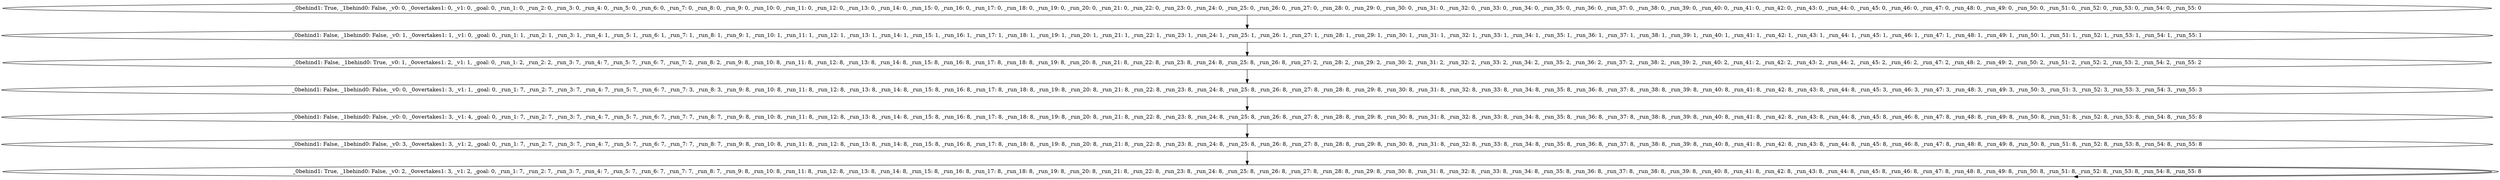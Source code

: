 digraph  {
0 [_0behind1=True, _0overtakes1=0, _1behind0=False, _goal=0, _run_1=0, _run_10=0, _run_11=0, _run_12=0, _run_13=0, _run_14=0, _run_15=0, _run_16=0, _run_17=0, _run_18=0, _run_19=0, _run_2=0, _run_20=0, _run_21=0, _run_22=0, _run_23=0, _run_24=0, _run_25=0, _run_26=0, _run_27=0, _run_28=0, _run_29=0, _run_3=0, _run_30=0, _run_31=0, _run_32=0, _run_33=0, _run_34=0, _run_35=0, _run_36=0, _run_37=0, _run_38=0, _run_39=0, _run_4=0, _run_40=0, _run_41=0, _run_42=0, _run_43=0, _run_44=0, _run_45=0, _run_46=0, _run_47=0, _run_48=0, _run_49=0, _run_5=0, _run_50=0, _run_51=0, _run_52=0, _run_53=0, _run_54=0, _run_55=0, _run_6=0, _run_7=0, _run_8=0, _run_9=0, _v0=0, _v1=0, label="_0behind1: True, _1behind0: False, _v0: 0, _0overtakes1: 0, _v1: 0, _goal: 0, _run_1: 0, _run_2: 0, _run_3: 0, _run_4: 0, _run_5: 0, _run_6: 0, _run_7: 0, _run_8: 0, _run_9: 0, _run_10: 0, _run_11: 0, _run_12: 0, _run_13: 0, _run_14: 0, _run_15: 0, _run_16: 0, _run_17: 0, _run_18: 0, _run_19: 0, _run_20: 0, _run_21: 0, _run_22: 0, _run_23: 0, _run_24: 0, _run_25: 0, _run_26: 0, _run_27: 0, _run_28: 0, _run_29: 0, _run_30: 0, _run_31: 0, _run_32: 0, _run_33: 0, _run_34: 0, _run_35: 0, _run_36: 0, _run_37: 0, _run_38: 0, _run_39: 0, _run_40: 0, _run_41: 0, _run_42: 0, _run_43: 0, _run_44: 0, _run_45: 0, _run_46: 0, _run_47: 0, _run_48: 0, _run_49: 0, _run_50: 0, _run_51: 0, _run_52: 0, _run_53: 0, _run_54: 0, _run_55: 0"];
1 [_0behind1=False, _0overtakes1=1, _1behind0=False, _goal=0, _run_1=1, _run_10=1, _run_11=1, _run_12=1, _run_13=1, _run_14=1, _run_15=1, _run_16=1, _run_17=1, _run_18=1, _run_19=1, _run_2=1, _run_20=1, _run_21=1, _run_22=1, _run_23=1, _run_24=1, _run_25=1, _run_26=1, _run_27=1, _run_28=1, _run_29=1, _run_3=1, _run_30=1, _run_31=1, _run_32=1, _run_33=1, _run_34=1, _run_35=1, _run_36=1, _run_37=1, _run_38=1, _run_39=1, _run_4=1, _run_40=1, _run_41=1, _run_42=1, _run_43=1, _run_44=1, _run_45=1, _run_46=1, _run_47=1, _run_48=1, _run_49=1, _run_5=1, _run_50=1, _run_51=1, _run_52=1, _run_53=1, _run_54=1, _run_55=1, _run_6=1, _run_7=1, _run_8=1, _run_9=1, _v0=1, _v1=0, label="_0behind1: False, _1behind0: False, _v0: 1, _0overtakes1: 1, _v1: 0, _goal: 0, _run_1: 1, _run_2: 1, _run_3: 1, _run_4: 1, _run_5: 1, _run_6: 1, _run_7: 1, _run_8: 1, _run_9: 1, _run_10: 1, _run_11: 1, _run_12: 1, _run_13: 1, _run_14: 1, _run_15: 1, _run_16: 1, _run_17: 1, _run_18: 1, _run_19: 1, _run_20: 1, _run_21: 1, _run_22: 1, _run_23: 1, _run_24: 1, _run_25: 1, _run_26: 1, _run_27: 1, _run_28: 1, _run_29: 1, _run_30: 1, _run_31: 1, _run_32: 1, _run_33: 1, _run_34: 1, _run_35: 1, _run_36: 1, _run_37: 1, _run_38: 1, _run_39: 1, _run_40: 1, _run_41: 1, _run_42: 1, _run_43: 1, _run_44: 1, _run_45: 1, _run_46: 1, _run_47: 1, _run_48: 1, _run_49: 1, _run_50: 1, _run_51: 1, _run_52: 1, _run_53: 1, _run_54: 1, _run_55: 1"];
2 [_0behind1=False, _0overtakes1=2, _1behind0=True, _goal=0, _run_1=2, _run_10=8, _run_11=8, _run_12=8, _run_13=8, _run_14=8, _run_15=8, _run_16=8, _run_17=8, _run_18=8, _run_19=8, _run_2=2, _run_20=8, _run_21=8, _run_22=8, _run_23=8, _run_24=8, _run_25=8, _run_26=8, _run_27=2, _run_28=2, _run_29=2, _run_3=7, _run_30=2, _run_31=2, _run_32=2, _run_33=2, _run_34=2, _run_35=2, _run_36=2, _run_37=2, _run_38=2, _run_39=2, _run_4=7, _run_40=2, _run_41=2, _run_42=2, _run_43=2, _run_44=2, _run_45=2, _run_46=2, _run_47=2, _run_48=2, _run_49=2, _run_5=7, _run_50=2, _run_51=2, _run_52=2, _run_53=2, _run_54=2, _run_55=2, _run_6=7, _run_7=2, _run_8=2, _run_9=8, _v0=1, _v1=1, label="_0behind1: False, _1behind0: True, _v0: 1, _0overtakes1: 2, _v1: 1, _goal: 0, _run_1: 2, _run_2: 2, _run_3: 7, _run_4: 7, _run_5: 7, _run_6: 7, _run_7: 2, _run_8: 2, _run_9: 8, _run_10: 8, _run_11: 8, _run_12: 8, _run_13: 8, _run_14: 8, _run_15: 8, _run_16: 8, _run_17: 8, _run_18: 8, _run_19: 8, _run_20: 8, _run_21: 8, _run_22: 8, _run_23: 8, _run_24: 8, _run_25: 8, _run_26: 8, _run_27: 2, _run_28: 2, _run_29: 2, _run_30: 2, _run_31: 2, _run_32: 2, _run_33: 2, _run_34: 2, _run_35: 2, _run_36: 2, _run_37: 2, _run_38: 2, _run_39: 2, _run_40: 2, _run_41: 2, _run_42: 2, _run_43: 2, _run_44: 2, _run_45: 2, _run_46: 2, _run_47: 2, _run_48: 2, _run_49: 2, _run_50: 2, _run_51: 2, _run_52: 2, _run_53: 2, _run_54: 2, _run_55: 2"];
3 [_0behind1=False, _0overtakes1=3, _1behind0=False, _goal=0, _run_1=7, _run_10=8, _run_11=8, _run_12=8, _run_13=8, _run_14=8, _run_15=8, _run_16=8, _run_17=8, _run_18=8, _run_19=8, _run_2=7, _run_20=8, _run_21=8, _run_22=8, _run_23=8, _run_24=8, _run_25=8, _run_26=8, _run_27=8, _run_28=8, _run_29=8, _run_3=7, _run_30=8, _run_31=8, _run_32=8, _run_33=8, _run_34=8, _run_35=8, _run_36=8, _run_37=8, _run_38=8, _run_39=8, _run_4=7, _run_40=8, _run_41=8, _run_42=8, _run_43=8, _run_44=8, _run_45=3, _run_46=3, _run_47=3, _run_48=3, _run_49=3, _run_5=7, _run_50=3, _run_51=3, _run_52=3, _run_53=3, _run_54=3, _run_55=3, _run_6=7, _run_7=3, _run_8=3, _run_9=8, _v0=0, _v1=1, label="_0behind1: False, _1behind0: False, _v0: 0, _0overtakes1: 3, _v1: 1, _goal: 0, _run_1: 7, _run_2: 7, _run_3: 7, _run_4: 7, _run_5: 7, _run_6: 7, _run_7: 3, _run_8: 3, _run_9: 8, _run_10: 8, _run_11: 8, _run_12: 8, _run_13: 8, _run_14: 8, _run_15: 8, _run_16: 8, _run_17: 8, _run_18: 8, _run_19: 8, _run_20: 8, _run_21: 8, _run_22: 8, _run_23: 8, _run_24: 8, _run_25: 8, _run_26: 8, _run_27: 8, _run_28: 8, _run_29: 8, _run_30: 8, _run_31: 8, _run_32: 8, _run_33: 8, _run_34: 8, _run_35: 8, _run_36: 8, _run_37: 8, _run_38: 8, _run_39: 8, _run_40: 8, _run_41: 8, _run_42: 8, _run_43: 8, _run_44: 8, _run_45: 3, _run_46: 3, _run_47: 3, _run_48: 3, _run_49: 3, _run_50: 3, _run_51: 3, _run_52: 3, _run_53: 3, _run_54: 3, _run_55: 3"];
4 [_0behind1=False, _0overtakes1=3, _1behind0=False, _goal=0, _run_1=7, _run_10=8, _run_11=8, _run_12=8, _run_13=8, _run_14=8, _run_15=8, _run_16=8, _run_17=8, _run_18=8, _run_19=8, _run_2=7, _run_20=8, _run_21=8, _run_22=8, _run_23=8, _run_24=8, _run_25=8, _run_26=8, _run_27=8, _run_28=8, _run_29=8, _run_3=7, _run_30=8, _run_31=8, _run_32=8, _run_33=8, _run_34=8, _run_35=8, _run_36=8, _run_37=8, _run_38=8, _run_39=8, _run_4=7, _run_40=8, _run_41=8, _run_42=8, _run_43=8, _run_44=8, _run_45=8, _run_46=8, _run_47=8, _run_48=8, _run_49=8, _run_5=7, _run_50=8, _run_51=8, _run_52=8, _run_53=8, _run_54=8, _run_55=8, _run_6=7, _run_7=7, _run_8=7, _run_9=8, _v0=0, _v1=4, label="_0behind1: False, _1behind0: False, _v0: 0, _0overtakes1: 3, _v1: 4, _goal: 0, _run_1: 7, _run_2: 7, _run_3: 7, _run_4: 7, _run_5: 7, _run_6: 7, _run_7: 7, _run_8: 7, _run_9: 8, _run_10: 8, _run_11: 8, _run_12: 8, _run_13: 8, _run_14: 8, _run_15: 8, _run_16: 8, _run_17: 8, _run_18: 8, _run_19: 8, _run_20: 8, _run_21: 8, _run_22: 8, _run_23: 8, _run_24: 8, _run_25: 8, _run_26: 8, _run_27: 8, _run_28: 8, _run_29: 8, _run_30: 8, _run_31: 8, _run_32: 8, _run_33: 8, _run_34: 8, _run_35: 8, _run_36: 8, _run_37: 8, _run_38: 8, _run_39: 8, _run_40: 8, _run_41: 8, _run_42: 8, _run_43: 8, _run_44: 8, _run_45: 8, _run_46: 8, _run_47: 8, _run_48: 8, _run_49: 8, _run_50: 8, _run_51: 8, _run_52: 8, _run_53: 8, _run_54: 8, _run_55: 8"];
5 [_0behind1=False, _0overtakes1=3, _1behind0=False, _goal=0, _run_1=7, _run_10=8, _run_11=8, _run_12=8, _run_13=8, _run_14=8, _run_15=8, _run_16=8, _run_17=8, _run_18=8, _run_19=8, _run_2=7, _run_20=8, _run_21=8, _run_22=8, _run_23=8, _run_24=8, _run_25=8, _run_26=8, _run_27=8, _run_28=8, _run_29=8, _run_3=7, _run_30=8, _run_31=8, _run_32=8, _run_33=8, _run_34=8, _run_35=8, _run_36=8, _run_37=8, _run_38=8, _run_39=8, _run_4=7, _run_40=8, _run_41=8, _run_42=8, _run_43=8, _run_44=8, _run_45=8, _run_46=8, _run_47=8, _run_48=8, _run_49=8, _run_5=7, _run_50=8, _run_51=8, _run_52=8, _run_53=8, _run_54=8, _run_55=8, _run_6=7, _run_7=7, _run_8=7, _run_9=8, _v0=3, _v1=2, label="_0behind1: False, _1behind0: False, _v0: 3, _0overtakes1: 3, _v1: 2, _goal: 0, _run_1: 7, _run_2: 7, _run_3: 7, _run_4: 7, _run_5: 7, _run_6: 7, _run_7: 7, _run_8: 7, _run_9: 8, _run_10: 8, _run_11: 8, _run_12: 8, _run_13: 8, _run_14: 8, _run_15: 8, _run_16: 8, _run_17: 8, _run_18: 8, _run_19: 8, _run_20: 8, _run_21: 8, _run_22: 8, _run_23: 8, _run_24: 8, _run_25: 8, _run_26: 8, _run_27: 8, _run_28: 8, _run_29: 8, _run_30: 8, _run_31: 8, _run_32: 8, _run_33: 8, _run_34: 8, _run_35: 8, _run_36: 8, _run_37: 8, _run_38: 8, _run_39: 8, _run_40: 8, _run_41: 8, _run_42: 8, _run_43: 8, _run_44: 8, _run_45: 8, _run_46: 8, _run_47: 8, _run_48: 8, _run_49: 8, _run_50: 8, _run_51: 8, _run_52: 8, _run_53: 8, _run_54: 8, _run_55: 8"];
6 [_0behind1=True, _0overtakes1=3, _1behind0=False, _goal=0, _run_1=7, _run_10=8, _run_11=8, _run_12=8, _run_13=8, _run_14=8, _run_15=8, _run_16=8, _run_17=8, _run_18=8, _run_19=8, _run_2=7, _run_20=8, _run_21=8, _run_22=8, _run_23=8, _run_24=8, _run_25=8, _run_26=8, _run_27=8, _run_28=8, _run_29=8, _run_3=7, _run_30=8, _run_31=8, _run_32=8, _run_33=8, _run_34=8, _run_35=8, _run_36=8, _run_37=8, _run_38=8, _run_39=8, _run_4=7, _run_40=8, _run_41=8, _run_42=8, _run_43=8, _run_44=8, _run_45=8, _run_46=8, _run_47=8, _run_48=8, _run_49=8, _run_5=7, _run_50=8, _run_51=8, _run_52=8, _run_53=8, _run_54=8, _run_55=8, _run_6=7, _run_7=7, _run_8=7, _run_9=8, _v0=2, _v1=2, label="_0behind1: True, _1behind0: False, _v0: 2, _0overtakes1: 3, _v1: 2, _goal: 0, _run_1: 7, _run_2: 7, _run_3: 7, _run_4: 7, _run_5: 7, _run_6: 7, _run_7: 7, _run_8: 7, _run_9: 8, _run_10: 8, _run_11: 8, _run_12: 8, _run_13: 8, _run_14: 8, _run_15: 8, _run_16: 8, _run_17: 8, _run_18: 8, _run_19: 8, _run_20: 8, _run_21: 8, _run_22: 8, _run_23: 8, _run_24: 8, _run_25: 8, _run_26: 8, _run_27: 8, _run_28: 8, _run_29: 8, _run_30: 8, _run_31: 8, _run_32: 8, _run_33: 8, _run_34: 8, _run_35: 8, _run_36: 8, _run_37: 8, _run_38: 8, _run_39: 8, _run_40: 8, _run_41: 8, _run_42: 8, _run_43: 8, _run_44: 8, _run_45: 8, _run_46: 8, _run_47: 8, _run_48: 8, _run_49: 8, _run_50: 8, _run_51: 8, _run_52: 8, _run_53: 8, _run_54: 8, _run_55: 8"];
0 -> 1;
1 -> 2;
2 -> 3;
3 -> 4;
4 -> 5;
5 -> 6;
6 -> 6;
node [label="shape: box", shape=box];
}
